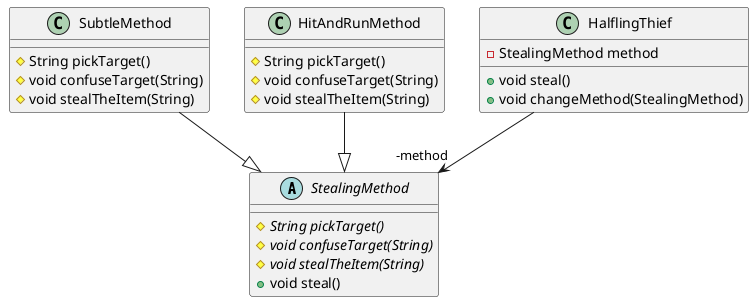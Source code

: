 @startuml
abstract class StealingMethod {
# {abstract}String pickTarget()
# {abstract}void confuseTarget(String)
# {abstract}void stealTheItem(String)
+ void steal()
}
class SubtleMethod {
# String pickTarget()
# void confuseTarget(String)
# void stealTheItem(String)
}
class HitAndRunMethod {
# String pickTarget()
# void confuseTarget(String)
# void stealTheItem(String)
}
class HalflingThief {
- StealingMethod method
+ void steal()
+ void changeMethod(StealingMethod)
}


HalflingThief -->  "-method" StealingMethod
HitAndRunMethod --|> StealingMethod
SubtleMethod --|> StealingMethod
@enduml